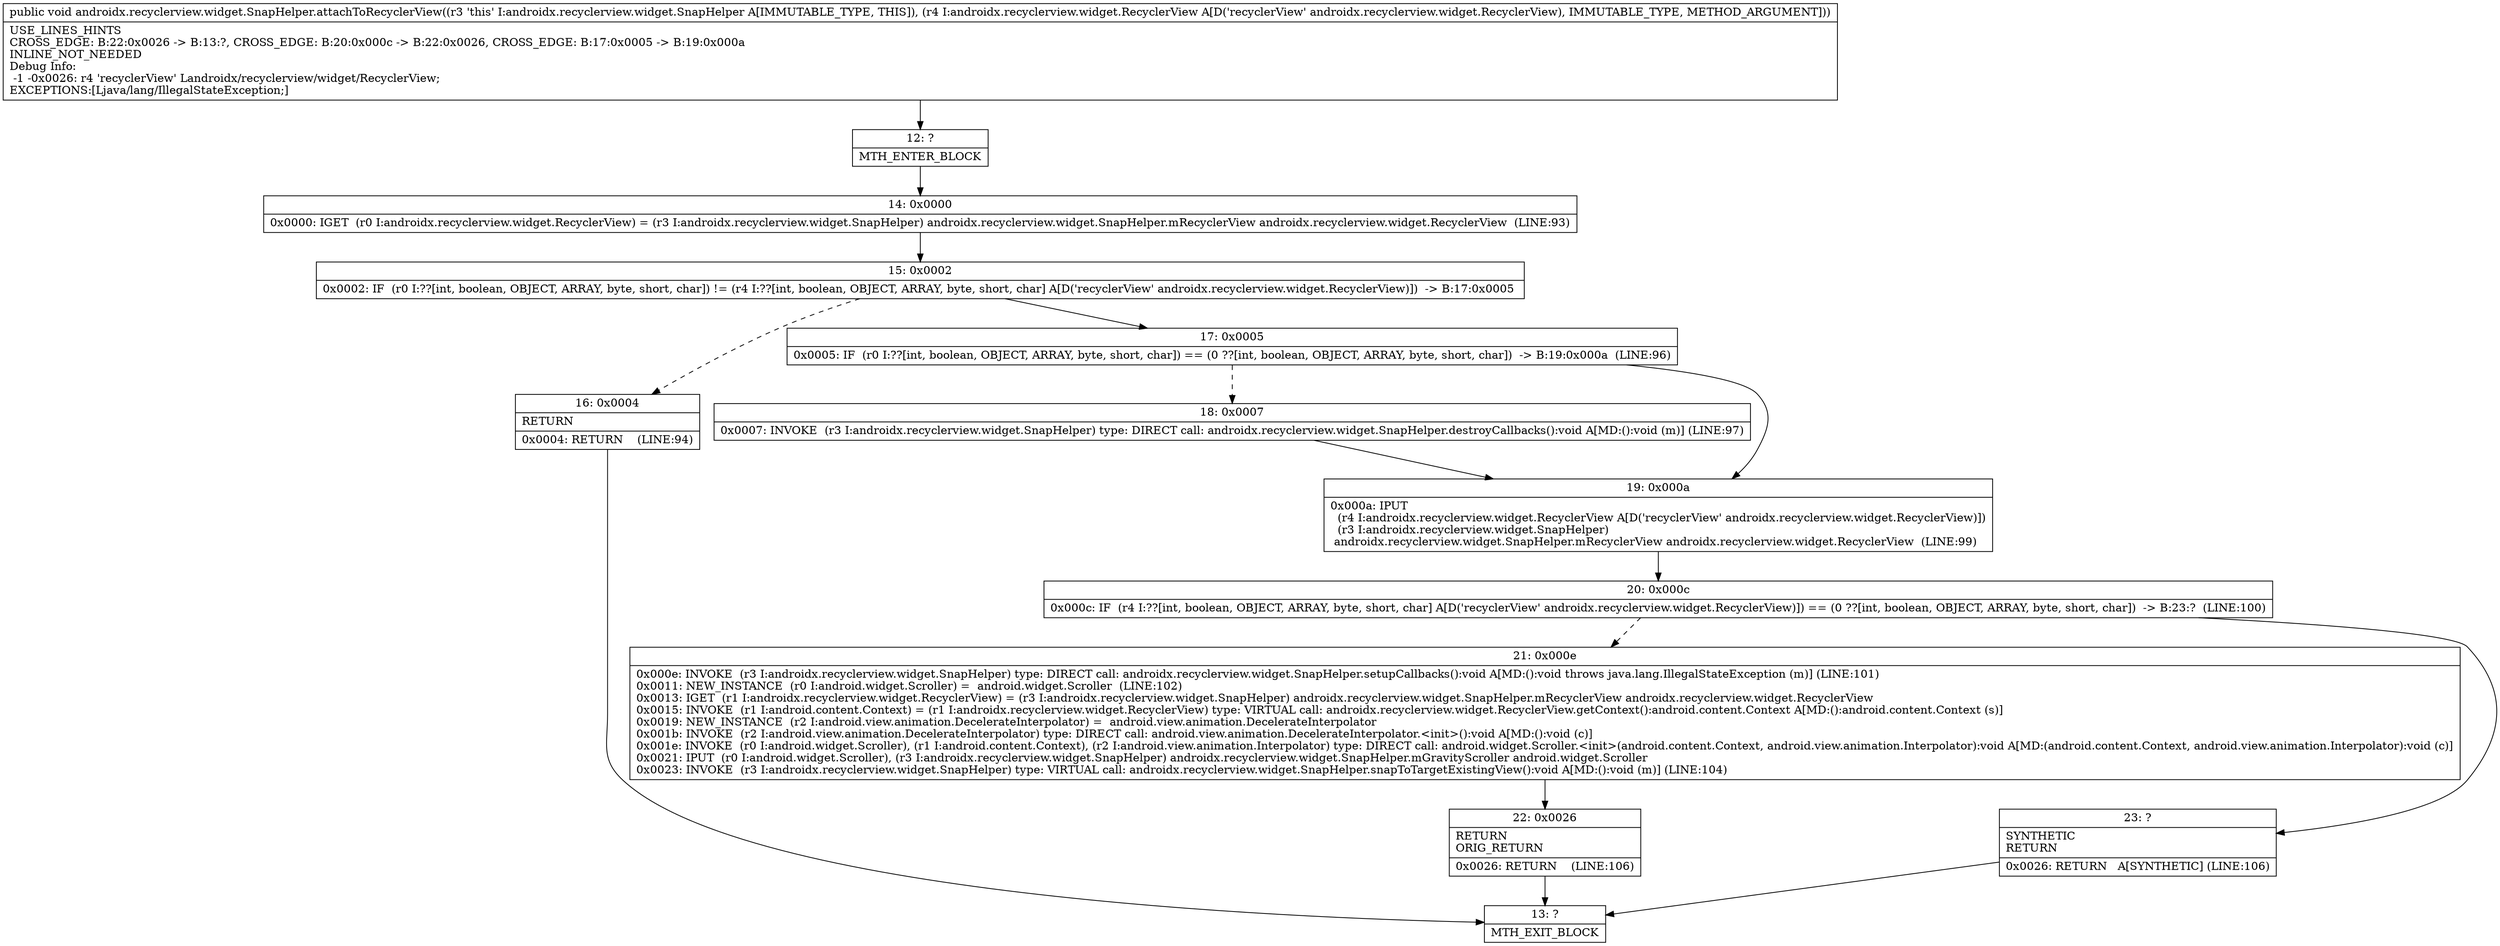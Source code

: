 digraph "CFG forandroidx.recyclerview.widget.SnapHelper.attachToRecyclerView(Landroidx\/recyclerview\/widget\/RecyclerView;)V" {
Node_12 [shape=record,label="{12\:\ ?|MTH_ENTER_BLOCK\l}"];
Node_14 [shape=record,label="{14\:\ 0x0000|0x0000: IGET  (r0 I:androidx.recyclerview.widget.RecyclerView) = (r3 I:androidx.recyclerview.widget.SnapHelper) androidx.recyclerview.widget.SnapHelper.mRecyclerView androidx.recyclerview.widget.RecyclerView  (LINE:93)\l}"];
Node_15 [shape=record,label="{15\:\ 0x0002|0x0002: IF  (r0 I:??[int, boolean, OBJECT, ARRAY, byte, short, char]) != (r4 I:??[int, boolean, OBJECT, ARRAY, byte, short, char] A[D('recyclerView' androidx.recyclerview.widget.RecyclerView)])  \-\> B:17:0x0005 \l}"];
Node_16 [shape=record,label="{16\:\ 0x0004|RETURN\l|0x0004: RETURN    (LINE:94)\l}"];
Node_13 [shape=record,label="{13\:\ ?|MTH_EXIT_BLOCK\l}"];
Node_17 [shape=record,label="{17\:\ 0x0005|0x0005: IF  (r0 I:??[int, boolean, OBJECT, ARRAY, byte, short, char]) == (0 ??[int, boolean, OBJECT, ARRAY, byte, short, char])  \-\> B:19:0x000a  (LINE:96)\l}"];
Node_18 [shape=record,label="{18\:\ 0x0007|0x0007: INVOKE  (r3 I:androidx.recyclerview.widget.SnapHelper) type: DIRECT call: androidx.recyclerview.widget.SnapHelper.destroyCallbacks():void A[MD:():void (m)] (LINE:97)\l}"];
Node_19 [shape=record,label="{19\:\ 0x000a|0x000a: IPUT  \l  (r4 I:androidx.recyclerview.widget.RecyclerView A[D('recyclerView' androidx.recyclerview.widget.RecyclerView)])\l  (r3 I:androidx.recyclerview.widget.SnapHelper)\l androidx.recyclerview.widget.SnapHelper.mRecyclerView androidx.recyclerview.widget.RecyclerView  (LINE:99)\l}"];
Node_20 [shape=record,label="{20\:\ 0x000c|0x000c: IF  (r4 I:??[int, boolean, OBJECT, ARRAY, byte, short, char] A[D('recyclerView' androidx.recyclerview.widget.RecyclerView)]) == (0 ??[int, boolean, OBJECT, ARRAY, byte, short, char])  \-\> B:23:?  (LINE:100)\l}"];
Node_21 [shape=record,label="{21\:\ 0x000e|0x000e: INVOKE  (r3 I:androidx.recyclerview.widget.SnapHelper) type: DIRECT call: androidx.recyclerview.widget.SnapHelper.setupCallbacks():void A[MD:():void throws java.lang.IllegalStateException (m)] (LINE:101)\l0x0011: NEW_INSTANCE  (r0 I:android.widget.Scroller) =  android.widget.Scroller  (LINE:102)\l0x0013: IGET  (r1 I:androidx.recyclerview.widget.RecyclerView) = (r3 I:androidx.recyclerview.widget.SnapHelper) androidx.recyclerview.widget.SnapHelper.mRecyclerView androidx.recyclerview.widget.RecyclerView \l0x0015: INVOKE  (r1 I:android.content.Context) = (r1 I:androidx.recyclerview.widget.RecyclerView) type: VIRTUAL call: androidx.recyclerview.widget.RecyclerView.getContext():android.content.Context A[MD:():android.content.Context (s)]\l0x0019: NEW_INSTANCE  (r2 I:android.view.animation.DecelerateInterpolator) =  android.view.animation.DecelerateInterpolator \l0x001b: INVOKE  (r2 I:android.view.animation.DecelerateInterpolator) type: DIRECT call: android.view.animation.DecelerateInterpolator.\<init\>():void A[MD:():void (c)]\l0x001e: INVOKE  (r0 I:android.widget.Scroller), (r1 I:android.content.Context), (r2 I:android.view.animation.Interpolator) type: DIRECT call: android.widget.Scroller.\<init\>(android.content.Context, android.view.animation.Interpolator):void A[MD:(android.content.Context, android.view.animation.Interpolator):void (c)]\l0x0021: IPUT  (r0 I:android.widget.Scroller), (r3 I:androidx.recyclerview.widget.SnapHelper) androidx.recyclerview.widget.SnapHelper.mGravityScroller android.widget.Scroller \l0x0023: INVOKE  (r3 I:androidx.recyclerview.widget.SnapHelper) type: VIRTUAL call: androidx.recyclerview.widget.SnapHelper.snapToTargetExistingView():void A[MD:():void (m)] (LINE:104)\l}"];
Node_22 [shape=record,label="{22\:\ 0x0026|RETURN\lORIG_RETURN\l|0x0026: RETURN    (LINE:106)\l}"];
Node_23 [shape=record,label="{23\:\ ?|SYNTHETIC\lRETURN\l|0x0026: RETURN   A[SYNTHETIC] (LINE:106)\l}"];
MethodNode[shape=record,label="{public void androidx.recyclerview.widget.SnapHelper.attachToRecyclerView((r3 'this' I:androidx.recyclerview.widget.SnapHelper A[IMMUTABLE_TYPE, THIS]), (r4 I:androidx.recyclerview.widget.RecyclerView A[D('recyclerView' androidx.recyclerview.widget.RecyclerView), IMMUTABLE_TYPE, METHOD_ARGUMENT]))  | USE_LINES_HINTS\lCROSS_EDGE: B:22:0x0026 \-\> B:13:?, CROSS_EDGE: B:20:0x000c \-\> B:22:0x0026, CROSS_EDGE: B:17:0x0005 \-\> B:19:0x000a\lINLINE_NOT_NEEDED\lDebug Info:\l  \-1 \-0x0026: r4 'recyclerView' Landroidx\/recyclerview\/widget\/RecyclerView;\lEXCEPTIONS:[Ljava\/lang\/IllegalStateException;]\l}"];
MethodNode -> Node_12;Node_12 -> Node_14;
Node_14 -> Node_15;
Node_15 -> Node_16[style=dashed];
Node_15 -> Node_17;
Node_16 -> Node_13;
Node_17 -> Node_18[style=dashed];
Node_17 -> Node_19;
Node_18 -> Node_19;
Node_19 -> Node_20;
Node_20 -> Node_21[style=dashed];
Node_20 -> Node_23;
Node_21 -> Node_22;
Node_22 -> Node_13;
Node_23 -> Node_13;
}

